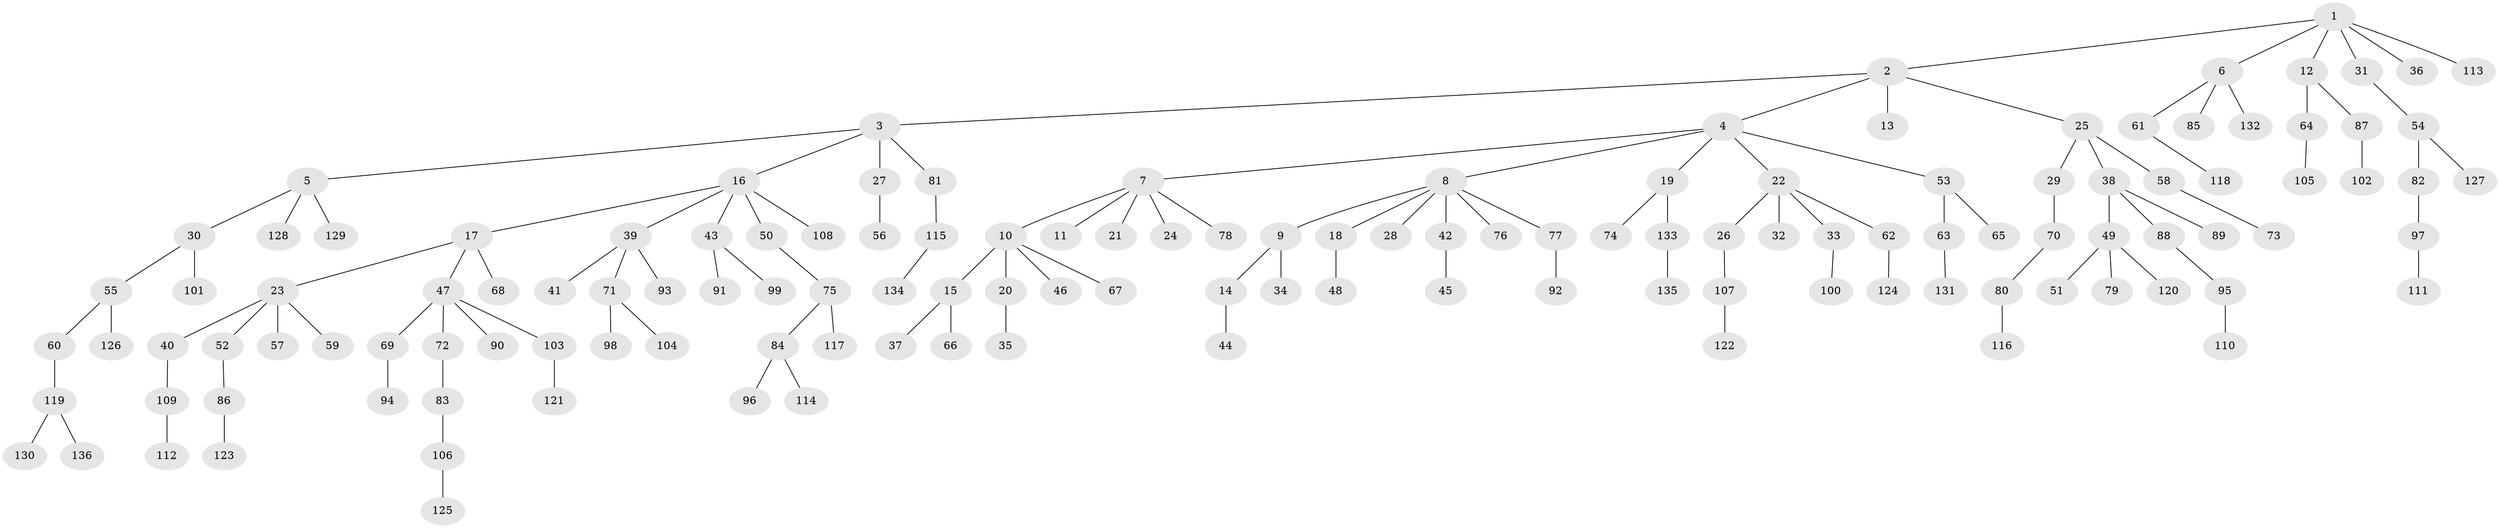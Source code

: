 // Generated by graph-tools (version 1.1) at 2025/02/03/09/25 03:02:22]
// undirected, 136 vertices, 135 edges
graph export_dot {
graph [start="1"]
  node [color=gray90,style=filled];
  1;
  2;
  3;
  4;
  5;
  6;
  7;
  8;
  9;
  10;
  11;
  12;
  13;
  14;
  15;
  16;
  17;
  18;
  19;
  20;
  21;
  22;
  23;
  24;
  25;
  26;
  27;
  28;
  29;
  30;
  31;
  32;
  33;
  34;
  35;
  36;
  37;
  38;
  39;
  40;
  41;
  42;
  43;
  44;
  45;
  46;
  47;
  48;
  49;
  50;
  51;
  52;
  53;
  54;
  55;
  56;
  57;
  58;
  59;
  60;
  61;
  62;
  63;
  64;
  65;
  66;
  67;
  68;
  69;
  70;
  71;
  72;
  73;
  74;
  75;
  76;
  77;
  78;
  79;
  80;
  81;
  82;
  83;
  84;
  85;
  86;
  87;
  88;
  89;
  90;
  91;
  92;
  93;
  94;
  95;
  96;
  97;
  98;
  99;
  100;
  101;
  102;
  103;
  104;
  105;
  106;
  107;
  108;
  109;
  110;
  111;
  112;
  113;
  114;
  115;
  116;
  117;
  118;
  119;
  120;
  121;
  122;
  123;
  124;
  125;
  126;
  127;
  128;
  129;
  130;
  131;
  132;
  133;
  134;
  135;
  136;
  1 -- 2;
  1 -- 6;
  1 -- 12;
  1 -- 31;
  1 -- 36;
  1 -- 113;
  2 -- 3;
  2 -- 4;
  2 -- 13;
  2 -- 25;
  3 -- 5;
  3 -- 16;
  3 -- 27;
  3 -- 81;
  4 -- 7;
  4 -- 8;
  4 -- 19;
  4 -- 22;
  4 -- 53;
  5 -- 30;
  5 -- 128;
  5 -- 129;
  6 -- 61;
  6 -- 85;
  6 -- 132;
  7 -- 10;
  7 -- 11;
  7 -- 21;
  7 -- 24;
  7 -- 78;
  8 -- 9;
  8 -- 18;
  8 -- 28;
  8 -- 42;
  8 -- 76;
  8 -- 77;
  9 -- 14;
  9 -- 34;
  10 -- 15;
  10 -- 20;
  10 -- 46;
  10 -- 67;
  12 -- 64;
  12 -- 87;
  14 -- 44;
  15 -- 37;
  15 -- 66;
  16 -- 17;
  16 -- 39;
  16 -- 43;
  16 -- 50;
  16 -- 108;
  17 -- 23;
  17 -- 47;
  17 -- 68;
  18 -- 48;
  19 -- 74;
  19 -- 133;
  20 -- 35;
  22 -- 26;
  22 -- 32;
  22 -- 33;
  22 -- 62;
  23 -- 40;
  23 -- 52;
  23 -- 57;
  23 -- 59;
  25 -- 29;
  25 -- 38;
  25 -- 58;
  26 -- 107;
  27 -- 56;
  29 -- 70;
  30 -- 55;
  30 -- 101;
  31 -- 54;
  33 -- 100;
  38 -- 49;
  38 -- 88;
  38 -- 89;
  39 -- 41;
  39 -- 71;
  39 -- 93;
  40 -- 109;
  42 -- 45;
  43 -- 91;
  43 -- 99;
  47 -- 69;
  47 -- 72;
  47 -- 90;
  47 -- 103;
  49 -- 51;
  49 -- 79;
  49 -- 120;
  50 -- 75;
  52 -- 86;
  53 -- 63;
  53 -- 65;
  54 -- 82;
  54 -- 127;
  55 -- 60;
  55 -- 126;
  58 -- 73;
  60 -- 119;
  61 -- 118;
  62 -- 124;
  63 -- 131;
  64 -- 105;
  69 -- 94;
  70 -- 80;
  71 -- 98;
  71 -- 104;
  72 -- 83;
  75 -- 84;
  75 -- 117;
  77 -- 92;
  80 -- 116;
  81 -- 115;
  82 -- 97;
  83 -- 106;
  84 -- 96;
  84 -- 114;
  86 -- 123;
  87 -- 102;
  88 -- 95;
  95 -- 110;
  97 -- 111;
  103 -- 121;
  106 -- 125;
  107 -- 122;
  109 -- 112;
  115 -- 134;
  119 -- 130;
  119 -- 136;
  133 -- 135;
}
